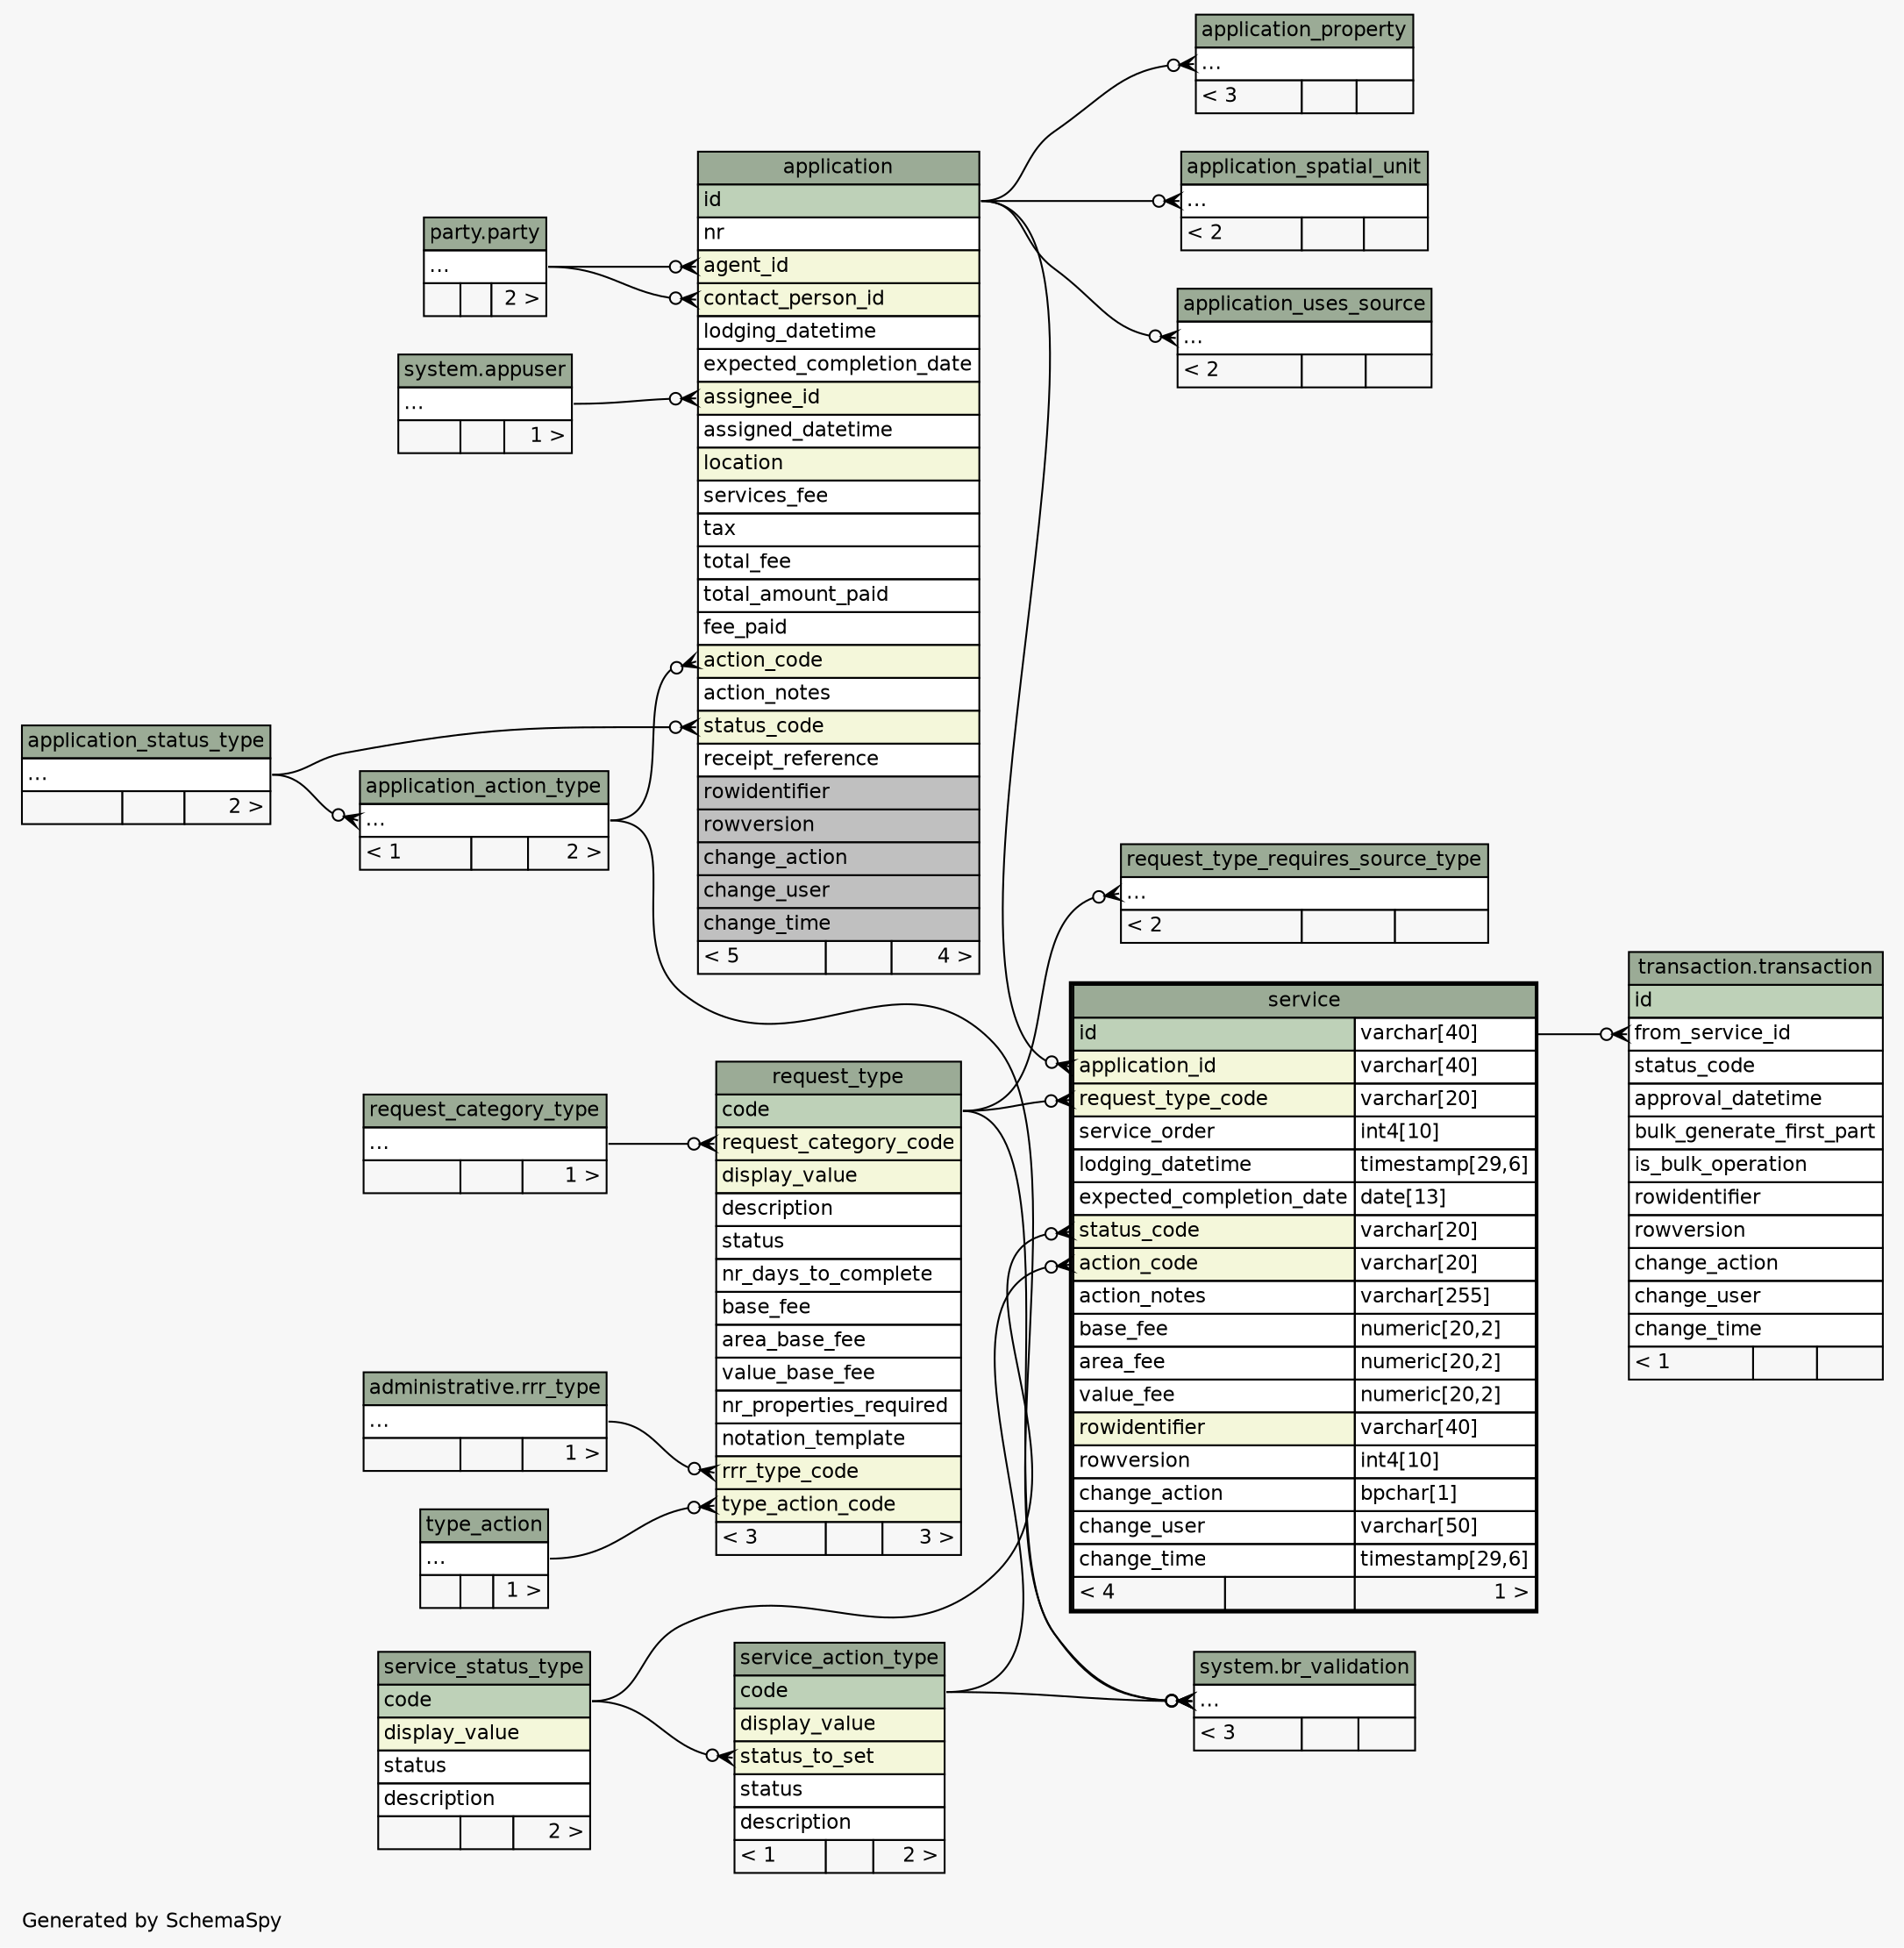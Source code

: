 // dot 2.36.0 on Windows 7 6.1
// SchemaSpy rev 590
digraph "twoDegreesRelationshipsDiagram" {
  graph [
    rankdir="RL"
    bgcolor="#f7f7f7"
    label="\nGenerated by SchemaSpy"
    labeljust="l"
    nodesep="0.18"
    ranksep="0.46"
    fontname="Helvetica"
    fontsize="11"
  ];
  node [
    fontname="Helvetica"
    fontsize="11"
    shape="plaintext"
  ];
  edge [
    arrowsize="0.8"
  ];
  "application":"action_code":w -> "application_action_type":"elipses":e [arrowhead=none dir=back arrowtail=crowodot];
  "application":"agent_id":w -> "party.party":"elipses":e [arrowhead=none dir=back arrowtail=crowodot];
  "application":"assignee_id":w -> "system.appuser":"elipses":e [arrowhead=none dir=back arrowtail=crowodot];
  "application":"contact_person_id":w -> "party.party":"elipses":e [arrowhead=none dir=back arrowtail=crowodot];
  "application":"status_code":w -> "application_status_type":"elipses":e [arrowhead=none dir=back arrowtail=crowodot];
  "application_action_type":"elipses":w -> "application_status_type":"elipses":e [arrowhead=none dir=back arrowtail=crowodot];
  "application_property":"elipses":w -> "application":"id":e [arrowhead=none dir=back arrowtail=crowodot];
  "application_spatial_unit":"elipses":w -> "application":"id":e [arrowhead=none dir=back arrowtail=crowodot];
  "application_uses_source":"elipses":w -> "application":"id":e [arrowhead=none dir=back arrowtail=crowodot];
  "system.br_validation":"elipses":w -> "application_action_type":"elipses":e [arrowhead=none dir=back arrowtail=crowodot];
  "system.br_validation":"elipses":w -> "request_type":"code":e [arrowhead=none dir=back arrowtail=crowodot];
  "system.br_validation":"elipses":w -> "service_action_type":"code":e [arrowhead=none dir=back arrowtail=crowodot];
  "request_type":"request_category_code":w -> "request_category_type":"elipses":e [arrowhead=none dir=back arrowtail=crowodot];
  "request_type":"rrr_type_code":w -> "administrative.rrr_type":"elipses":e [arrowhead=none dir=back arrowtail=crowodot];
  "request_type":"type_action_code":w -> "type_action":"elipses":e [arrowhead=none dir=back arrowtail=crowodot];
  "request_type_requires_source_type":"elipses":w -> "request_type":"code":e [arrowhead=none dir=back arrowtail=crowodot];
  "service":"action_code":w -> "service_action_type":"code":e [arrowhead=none dir=back arrowtail=crowodot];
  "service":"application_id":w -> "application":"id":e [arrowhead=none dir=back arrowtail=crowodot];
  "service":"request_type_code":w -> "request_type":"code":e [arrowhead=none dir=back arrowtail=crowodot];
  "service":"status_code":w -> "service_status_type":"code":e [arrowhead=none dir=back arrowtail=crowodot];
  "service_action_type":"status_to_set":w -> "service_status_type":"code":e [arrowhead=none dir=back arrowtail=crowodot];
  "transaction.transaction":"from_service_id":w -> "service":"id.type":e [arrowhead=none dir=back arrowtail=crowodot];
  "application" [
    label=<
    <TABLE BORDER="0" CELLBORDER="1" CELLSPACING="0" BGCOLOR="#ffffff">
      <TR><TD COLSPAN="3" BGCOLOR="#9bab96" ALIGN="CENTER">application</TD></TR>
      <TR><TD PORT="id" COLSPAN="3" BGCOLOR="#bed1b8" ALIGN="LEFT">id</TD></TR>
      <TR><TD PORT="nr" COLSPAN="3" ALIGN="LEFT">nr</TD></TR>
      <TR><TD PORT="agent_id" COLSPAN="3" BGCOLOR="#f4f7da" ALIGN="LEFT">agent_id</TD></TR>
      <TR><TD PORT="contact_person_id" COLSPAN="3" BGCOLOR="#f4f7da" ALIGN="LEFT">contact_person_id</TD></TR>
      <TR><TD PORT="lodging_datetime" COLSPAN="3" ALIGN="LEFT">lodging_datetime</TD></TR>
      <TR><TD PORT="expected_completion_date" COLSPAN="3" ALIGN="LEFT">expected_completion_date</TD></TR>
      <TR><TD PORT="assignee_id" COLSPAN="3" BGCOLOR="#f4f7da" ALIGN="LEFT">assignee_id</TD></TR>
      <TR><TD PORT="assigned_datetime" COLSPAN="3" ALIGN="LEFT">assigned_datetime</TD></TR>
      <TR><TD PORT="location" COLSPAN="3" BGCOLOR="#f4f7da" ALIGN="LEFT">location</TD></TR>
      <TR><TD PORT="services_fee" COLSPAN="3" ALIGN="LEFT">services_fee</TD></TR>
      <TR><TD PORT="tax" COLSPAN="3" ALIGN="LEFT">tax</TD></TR>
      <TR><TD PORT="total_fee" COLSPAN="3" ALIGN="LEFT">total_fee</TD></TR>
      <TR><TD PORT="total_amount_paid" COLSPAN="3" ALIGN="LEFT">total_amount_paid</TD></TR>
      <TR><TD PORT="fee_paid" COLSPAN="3" ALIGN="LEFT">fee_paid</TD></TR>
      <TR><TD PORT="action_code" COLSPAN="3" BGCOLOR="#f4f7da" ALIGN="LEFT">action_code</TD></TR>
      <TR><TD PORT="action_notes" COLSPAN="3" ALIGN="LEFT">action_notes</TD></TR>
      <TR><TD PORT="status_code" COLSPAN="3" BGCOLOR="#f4f7da" ALIGN="LEFT">status_code</TD></TR>
      <TR><TD PORT="receipt_reference" COLSPAN="3" ALIGN="LEFT">receipt_reference</TD></TR>
      <TR><TD PORT="rowidentifier" COLSPAN="3" BGCOLOR="#c0c0c0" ALIGN="LEFT">rowidentifier</TD></TR>
      <TR><TD PORT="rowversion" COLSPAN="3" BGCOLOR="#c0c0c0" ALIGN="LEFT">rowversion</TD></TR>
      <TR><TD PORT="change_action" COLSPAN="3" BGCOLOR="#c0c0c0" ALIGN="LEFT">change_action</TD></TR>
      <TR><TD PORT="change_user" COLSPAN="3" BGCOLOR="#c0c0c0" ALIGN="LEFT">change_user</TD></TR>
      <TR><TD PORT="change_time" COLSPAN="3" BGCOLOR="#c0c0c0" ALIGN="LEFT">change_time</TD></TR>
      <TR><TD ALIGN="LEFT" BGCOLOR="#f7f7f7">&lt; 5</TD><TD ALIGN="RIGHT" BGCOLOR="#f7f7f7">  </TD><TD ALIGN="RIGHT" BGCOLOR="#f7f7f7">4 &gt;</TD></TR>
    </TABLE>>
    URL="application.html"
    tooltip="application"
  ];
  "application_action_type" [
    label=<
    <TABLE BORDER="0" CELLBORDER="1" CELLSPACING="0" BGCOLOR="#ffffff">
      <TR><TD COLSPAN="3" BGCOLOR="#9bab96" ALIGN="CENTER">application_action_type</TD></TR>
      <TR><TD PORT="elipses" COLSPAN="3" ALIGN="LEFT">...</TD></TR>
      <TR><TD ALIGN="LEFT" BGCOLOR="#f7f7f7">&lt; 1</TD><TD ALIGN="RIGHT" BGCOLOR="#f7f7f7">  </TD><TD ALIGN="RIGHT" BGCOLOR="#f7f7f7">2 &gt;</TD></TR>
    </TABLE>>
    URL="application_action_type.html"
    tooltip="application_action_type"
  ];
  "application_property" [
    label=<
    <TABLE BORDER="0" CELLBORDER="1" CELLSPACING="0" BGCOLOR="#ffffff">
      <TR><TD COLSPAN="3" BGCOLOR="#9bab96" ALIGN="CENTER">application_property</TD></TR>
      <TR><TD PORT="elipses" COLSPAN="3" ALIGN="LEFT">...</TD></TR>
      <TR><TD ALIGN="LEFT" BGCOLOR="#f7f7f7">&lt; 3</TD><TD ALIGN="RIGHT" BGCOLOR="#f7f7f7">  </TD><TD ALIGN="RIGHT" BGCOLOR="#f7f7f7">  </TD></TR>
    </TABLE>>
    URL="application_property.html"
    tooltip="application_property"
  ];
  "application_spatial_unit" [
    label=<
    <TABLE BORDER="0" CELLBORDER="1" CELLSPACING="0" BGCOLOR="#ffffff">
      <TR><TD COLSPAN="3" BGCOLOR="#9bab96" ALIGN="CENTER">application_spatial_unit</TD></TR>
      <TR><TD PORT="elipses" COLSPAN="3" ALIGN="LEFT">...</TD></TR>
      <TR><TD ALIGN="LEFT" BGCOLOR="#f7f7f7">&lt; 2</TD><TD ALIGN="RIGHT" BGCOLOR="#f7f7f7">  </TD><TD ALIGN="RIGHT" BGCOLOR="#f7f7f7">  </TD></TR>
    </TABLE>>
    URL="application_spatial_unit.html"
    tooltip="application_spatial_unit"
  ];
  "application_status_type" [
    label=<
    <TABLE BORDER="0" CELLBORDER="1" CELLSPACING="0" BGCOLOR="#ffffff">
      <TR><TD COLSPAN="3" BGCOLOR="#9bab96" ALIGN="CENTER">application_status_type</TD></TR>
      <TR><TD PORT="elipses" COLSPAN="3" ALIGN="LEFT">...</TD></TR>
      <TR><TD ALIGN="LEFT" BGCOLOR="#f7f7f7">  </TD><TD ALIGN="RIGHT" BGCOLOR="#f7f7f7">  </TD><TD ALIGN="RIGHT" BGCOLOR="#f7f7f7">2 &gt;</TD></TR>
    </TABLE>>
    URL="application_status_type.html"
    tooltip="application_status_type"
  ];
  "application_uses_source" [
    label=<
    <TABLE BORDER="0" CELLBORDER="1" CELLSPACING="0" BGCOLOR="#ffffff">
      <TR><TD COLSPAN="3" BGCOLOR="#9bab96" ALIGN="CENTER">application_uses_source</TD></TR>
      <TR><TD PORT="elipses" COLSPAN="3" ALIGN="LEFT">...</TD></TR>
      <TR><TD ALIGN="LEFT" BGCOLOR="#f7f7f7">&lt; 2</TD><TD ALIGN="RIGHT" BGCOLOR="#f7f7f7">  </TD><TD ALIGN="RIGHT" BGCOLOR="#f7f7f7">  </TD></TR>
    </TABLE>>
    URL="application_uses_source.html"
    tooltip="application_uses_source"
  ];
  "system.appuser" [
    label=<
    <TABLE BORDER="0" CELLBORDER="1" CELLSPACING="0" BGCOLOR="#ffffff">
      <TR><TD COLSPAN="3" BGCOLOR="#9bab96" ALIGN="CENTER">system.appuser</TD></TR>
      <TR><TD PORT="elipses" COLSPAN="3" ALIGN="LEFT">...</TD></TR>
      <TR><TD ALIGN="LEFT" BGCOLOR="#f7f7f7">  </TD><TD ALIGN="RIGHT" BGCOLOR="#f7f7f7">  </TD><TD ALIGN="RIGHT" BGCOLOR="#f7f7f7">1 &gt;</TD></TR>
    </TABLE>>
    URL="../../system/tables/appuser.html"
    tooltip="system.appuser"
  ];
  "system.br_validation" [
    label=<
    <TABLE BORDER="0" CELLBORDER="1" CELLSPACING="0" BGCOLOR="#ffffff">
      <TR><TD COLSPAN="3" BGCOLOR="#9bab96" ALIGN="CENTER">system.br_validation</TD></TR>
      <TR><TD PORT="elipses" COLSPAN="3" ALIGN="LEFT">...</TD></TR>
      <TR><TD ALIGN="LEFT" BGCOLOR="#f7f7f7">&lt; 3</TD><TD ALIGN="RIGHT" BGCOLOR="#f7f7f7">  </TD><TD ALIGN="RIGHT" BGCOLOR="#f7f7f7">  </TD></TR>
    </TABLE>>
    URL="../../system/tables/br_validation.html"
    tooltip="system.br_validation"
  ];
  "party.party" [
    label=<
    <TABLE BORDER="0" CELLBORDER="1" CELLSPACING="0" BGCOLOR="#ffffff">
      <TR><TD COLSPAN="3" BGCOLOR="#9bab96" ALIGN="CENTER">party.party</TD></TR>
      <TR><TD PORT="elipses" COLSPAN="3" ALIGN="LEFT">...</TD></TR>
      <TR><TD ALIGN="LEFT" BGCOLOR="#f7f7f7">  </TD><TD ALIGN="RIGHT" BGCOLOR="#f7f7f7">  </TD><TD ALIGN="RIGHT" BGCOLOR="#f7f7f7">2 &gt;</TD></TR>
    </TABLE>>
    URL="../../party/tables/party.html"
    tooltip="party.party"
  ];
  "request_category_type" [
    label=<
    <TABLE BORDER="0" CELLBORDER="1" CELLSPACING="0" BGCOLOR="#ffffff">
      <TR><TD COLSPAN="3" BGCOLOR="#9bab96" ALIGN="CENTER">request_category_type</TD></TR>
      <TR><TD PORT="elipses" COLSPAN="3" ALIGN="LEFT">...</TD></TR>
      <TR><TD ALIGN="LEFT" BGCOLOR="#f7f7f7">  </TD><TD ALIGN="RIGHT" BGCOLOR="#f7f7f7">  </TD><TD ALIGN="RIGHT" BGCOLOR="#f7f7f7">1 &gt;</TD></TR>
    </TABLE>>
    URL="request_category_type.html"
    tooltip="request_category_type"
  ];
  "request_type" [
    label=<
    <TABLE BORDER="0" CELLBORDER="1" CELLSPACING="0" BGCOLOR="#ffffff">
      <TR><TD COLSPAN="3" BGCOLOR="#9bab96" ALIGN="CENTER">request_type</TD></TR>
      <TR><TD PORT="code" COLSPAN="3" BGCOLOR="#bed1b8" ALIGN="LEFT">code</TD></TR>
      <TR><TD PORT="request_category_code" COLSPAN="3" BGCOLOR="#f4f7da" ALIGN="LEFT">request_category_code</TD></TR>
      <TR><TD PORT="display_value" COLSPAN="3" BGCOLOR="#f4f7da" ALIGN="LEFT">display_value</TD></TR>
      <TR><TD PORT="description" COLSPAN="3" ALIGN="LEFT">description</TD></TR>
      <TR><TD PORT="status" COLSPAN="3" ALIGN="LEFT">status</TD></TR>
      <TR><TD PORT="nr_days_to_complete" COLSPAN="3" ALIGN="LEFT">nr_days_to_complete</TD></TR>
      <TR><TD PORT="base_fee" COLSPAN="3" ALIGN="LEFT">base_fee</TD></TR>
      <TR><TD PORT="area_base_fee" COLSPAN="3" ALIGN="LEFT">area_base_fee</TD></TR>
      <TR><TD PORT="value_base_fee" COLSPAN="3" ALIGN="LEFT">value_base_fee</TD></TR>
      <TR><TD PORT="nr_properties_required" COLSPAN="3" ALIGN="LEFT">nr_properties_required</TD></TR>
      <TR><TD PORT="notation_template" COLSPAN="3" ALIGN="LEFT">notation_template</TD></TR>
      <TR><TD PORT="rrr_type_code" COLSPAN="3" BGCOLOR="#f4f7da" ALIGN="LEFT">rrr_type_code</TD></TR>
      <TR><TD PORT="type_action_code" COLSPAN="3" BGCOLOR="#f4f7da" ALIGN="LEFT">type_action_code</TD></TR>
      <TR><TD ALIGN="LEFT" BGCOLOR="#f7f7f7">&lt; 3</TD><TD ALIGN="RIGHT" BGCOLOR="#f7f7f7">  </TD><TD ALIGN="RIGHT" BGCOLOR="#f7f7f7">3 &gt;</TD></TR>
    </TABLE>>
    URL="request_type.html"
    tooltip="request_type"
  ];
  "request_type_requires_source_type" [
    label=<
    <TABLE BORDER="0" CELLBORDER="1" CELLSPACING="0" BGCOLOR="#ffffff">
      <TR><TD COLSPAN="3" BGCOLOR="#9bab96" ALIGN="CENTER">request_type_requires_source_type</TD></TR>
      <TR><TD PORT="elipses" COLSPAN="3" ALIGN="LEFT">...</TD></TR>
      <TR><TD ALIGN="LEFT" BGCOLOR="#f7f7f7">&lt; 2</TD><TD ALIGN="RIGHT" BGCOLOR="#f7f7f7">  </TD><TD ALIGN="RIGHT" BGCOLOR="#f7f7f7">  </TD></TR>
    </TABLE>>
    URL="request_type_requires_source_type.html"
    tooltip="request_type_requires_source_type"
  ];
  "administrative.rrr_type" [
    label=<
    <TABLE BORDER="0" CELLBORDER="1" CELLSPACING="0" BGCOLOR="#ffffff">
      <TR><TD COLSPAN="3" BGCOLOR="#9bab96" ALIGN="CENTER">administrative.rrr_type</TD></TR>
      <TR><TD PORT="elipses" COLSPAN="3" ALIGN="LEFT">...</TD></TR>
      <TR><TD ALIGN="LEFT" BGCOLOR="#f7f7f7">  </TD><TD ALIGN="RIGHT" BGCOLOR="#f7f7f7">  </TD><TD ALIGN="RIGHT" BGCOLOR="#f7f7f7">1 &gt;</TD></TR>
    </TABLE>>
    URL="../../administrative/tables/rrr_type.html"
    tooltip="administrative.rrr_type"
  ];
  "service" [
    label=<
    <TABLE BORDER="2" CELLBORDER="1" CELLSPACING="0" BGCOLOR="#ffffff">
      <TR><TD COLSPAN="3" BGCOLOR="#9bab96" ALIGN="CENTER">service</TD></TR>
      <TR><TD PORT="id" COLSPAN="2" BGCOLOR="#bed1b8" ALIGN="LEFT">id</TD><TD PORT="id.type" ALIGN="LEFT">varchar[40]</TD></TR>
      <TR><TD PORT="application_id" COLSPAN="2" BGCOLOR="#f4f7da" ALIGN="LEFT">application_id</TD><TD PORT="application_id.type" ALIGN="LEFT">varchar[40]</TD></TR>
      <TR><TD PORT="request_type_code" COLSPAN="2" BGCOLOR="#f4f7da" ALIGN="LEFT">request_type_code</TD><TD PORT="request_type_code.type" ALIGN="LEFT">varchar[20]</TD></TR>
      <TR><TD PORT="service_order" COLSPAN="2" ALIGN="LEFT">service_order</TD><TD PORT="service_order.type" ALIGN="LEFT">int4[10]</TD></TR>
      <TR><TD PORT="lodging_datetime" COLSPAN="2" ALIGN="LEFT">lodging_datetime</TD><TD PORT="lodging_datetime.type" ALIGN="LEFT">timestamp[29,6]</TD></TR>
      <TR><TD PORT="expected_completion_date" COLSPAN="2" ALIGN="LEFT">expected_completion_date</TD><TD PORT="expected_completion_date.type" ALIGN="LEFT">date[13]</TD></TR>
      <TR><TD PORT="status_code" COLSPAN="2" BGCOLOR="#f4f7da" ALIGN="LEFT">status_code</TD><TD PORT="status_code.type" ALIGN="LEFT">varchar[20]</TD></TR>
      <TR><TD PORT="action_code" COLSPAN="2" BGCOLOR="#f4f7da" ALIGN="LEFT">action_code</TD><TD PORT="action_code.type" ALIGN="LEFT">varchar[20]</TD></TR>
      <TR><TD PORT="action_notes" COLSPAN="2" ALIGN="LEFT">action_notes</TD><TD PORT="action_notes.type" ALIGN="LEFT">varchar[255]</TD></TR>
      <TR><TD PORT="base_fee" COLSPAN="2" ALIGN="LEFT">base_fee</TD><TD PORT="base_fee.type" ALIGN="LEFT">numeric[20,2]</TD></TR>
      <TR><TD PORT="area_fee" COLSPAN="2" ALIGN="LEFT">area_fee</TD><TD PORT="area_fee.type" ALIGN="LEFT">numeric[20,2]</TD></TR>
      <TR><TD PORT="value_fee" COLSPAN="2" ALIGN="LEFT">value_fee</TD><TD PORT="value_fee.type" ALIGN="LEFT">numeric[20,2]</TD></TR>
      <TR><TD PORT="rowidentifier" COLSPAN="2" BGCOLOR="#f4f7da" ALIGN="LEFT">rowidentifier</TD><TD PORT="rowidentifier.type" ALIGN="LEFT">varchar[40]</TD></TR>
      <TR><TD PORT="rowversion" COLSPAN="2" ALIGN="LEFT">rowversion</TD><TD PORT="rowversion.type" ALIGN="LEFT">int4[10]</TD></TR>
      <TR><TD PORT="change_action" COLSPAN="2" ALIGN="LEFT">change_action</TD><TD PORT="change_action.type" ALIGN="LEFT">bpchar[1]</TD></TR>
      <TR><TD PORT="change_user" COLSPAN="2" ALIGN="LEFT">change_user</TD><TD PORT="change_user.type" ALIGN="LEFT">varchar[50]</TD></TR>
      <TR><TD PORT="change_time" COLSPAN="2" ALIGN="LEFT">change_time</TD><TD PORT="change_time.type" ALIGN="LEFT">timestamp[29,6]</TD></TR>
      <TR><TD ALIGN="LEFT" BGCOLOR="#f7f7f7">&lt; 4</TD><TD ALIGN="RIGHT" BGCOLOR="#f7f7f7">  </TD><TD ALIGN="RIGHT" BGCOLOR="#f7f7f7">1 &gt;</TD></TR>
    </TABLE>>
    URL="service.html"
    tooltip="service"
  ];
  "service_action_type" [
    label=<
    <TABLE BORDER="0" CELLBORDER="1" CELLSPACING="0" BGCOLOR="#ffffff">
      <TR><TD COLSPAN="3" BGCOLOR="#9bab96" ALIGN="CENTER">service_action_type</TD></TR>
      <TR><TD PORT="code" COLSPAN="3" BGCOLOR="#bed1b8" ALIGN="LEFT">code</TD></TR>
      <TR><TD PORT="display_value" COLSPAN="3" BGCOLOR="#f4f7da" ALIGN="LEFT">display_value</TD></TR>
      <TR><TD PORT="status_to_set" COLSPAN="3" BGCOLOR="#f4f7da" ALIGN="LEFT">status_to_set</TD></TR>
      <TR><TD PORT="status" COLSPAN="3" ALIGN="LEFT">status</TD></TR>
      <TR><TD PORT="description" COLSPAN="3" ALIGN="LEFT">description</TD></TR>
      <TR><TD ALIGN="LEFT" BGCOLOR="#f7f7f7">&lt; 1</TD><TD ALIGN="RIGHT" BGCOLOR="#f7f7f7">  </TD><TD ALIGN="RIGHT" BGCOLOR="#f7f7f7">2 &gt;</TD></TR>
    </TABLE>>
    URL="service_action_type.html"
    tooltip="service_action_type"
  ];
  "service_status_type" [
    label=<
    <TABLE BORDER="0" CELLBORDER="1" CELLSPACING="0" BGCOLOR="#ffffff">
      <TR><TD COLSPAN="3" BGCOLOR="#9bab96" ALIGN="CENTER">service_status_type</TD></TR>
      <TR><TD PORT="code" COLSPAN="3" BGCOLOR="#bed1b8" ALIGN="LEFT">code</TD></TR>
      <TR><TD PORT="display_value" COLSPAN="3" BGCOLOR="#f4f7da" ALIGN="LEFT">display_value</TD></TR>
      <TR><TD PORT="status" COLSPAN="3" ALIGN="LEFT">status</TD></TR>
      <TR><TD PORT="description" COLSPAN="3" ALIGN="LEFT">description</TD></TR>
      <TR><TD ALIGN="LEFT" BGCOLOR="#f7f7f7">  </TD><TD ALIGN="RIGHT" BGCOLOR="#f7f7f7">  </TD><TD ALIGN="RIGHT" BGCOLOR="#f7f7f7">2 &gt;</TD></TR>
    </TABLE>>
    URL="service_status_type.html"
    tooltip="service_status_type"
  ];
  "transaction.transaction" [
    label=<
    <TABLE BORDER="0" CELLBORDER="1" CELLSPACING="0" BGCOLOR="#ffffff">
      <TR><TD COLSPAN="3" BGCOLOR="#9bab96" ALIGN="CENTER">transaction.transaction</TD></TR>
      <TR><TD PORT="id" COLSPAN="3" BGCOLOR="#bed1b8" ALIGN="LEFT">id</TD></TR>
      <TR><TD PORT="from_service_id" COLSPAN="3" ALIGN="LEFT">from_service_id</TD></TR>
      <TR><TD PORT="status_code" COLSPAN="3" ALIGN="LEFT">status_code</TD></TR>
      <TR><TD PORT="approval_datetime" COLSPAN="3" ALIGN="LEFT">approval_datetime</TD></TR>
      <TR><TD PORT="bulk_generate_first_part" COLSPAN="3" ALIGN="LEFT">bulk_generate_first_part</TD></TR>
      <TR><TD PORT="is_bulk_operation" COLSPAN="3" ALIGN="LEFT">is_bulk_operation</TD></TR>
      <TR><TD PORT="rowidentifier" COLSPAN="3" ALIGN="LEFT">rowidentifier</TD></TR>
      <TR><TD PORT="rowversion" COLSPAN="3" ALIGN="LEFT">rowversion</TD></TR>
      <TR><TD PORT="change_action" COLSPAN="3" ALIGN="LEFT">change_action</TD></TR>
      <TR><TD PORT="change_user" COLSPAN="3" ALIGN="LEFT">change_user</TD></TR>
      <TR><TD PORT="change_time" COLSPAN="3" ALIGN="LEFT">change_time</TD></TR>
      <TR><TD ALIGN="LEFT" BGCOLOR="#f7f7f7">&lt; 1</TD><TD ALIGN="RIGHT" BGCOLOR="#f7f7f7">  </TD><TD ALIGN="RIGHT" BGCOLOR="#f7f7f7">  </TD></TR>
    </TABLE>>
    URL="../../transaction/tables/transaction.html"
    tooltip="transaction.transaction"
  ];
  "type_action" [
    label=<
    <TABLE BORDER="0" CELLBORDER="1" CELLSPACING="0" BGCOLOR="#ffffff">
      <TR><TD COLSPAN="3" BGCOLOR="#9bab96" ALIGN="CENTER">type_action</TD></TR>
      <TR><TD PORT="elipses" COLSPAN="3" ALIGN="LEFT">...</TD></TR>
      <TR><TD ALIGN="LEFT" BGCOLOR="#f7f7f7">  </TD><TD ALIGN="RIGHT" BGCOLOR="#f7f7f7">  </TD><TD ALIGN="RIGHT" BGCOLOR="#f7f7f7">1 &gt;</TD></TR>
    </TABLE>>
    URL="type_action.html"
    tooltip="type_action"
  ];
}
